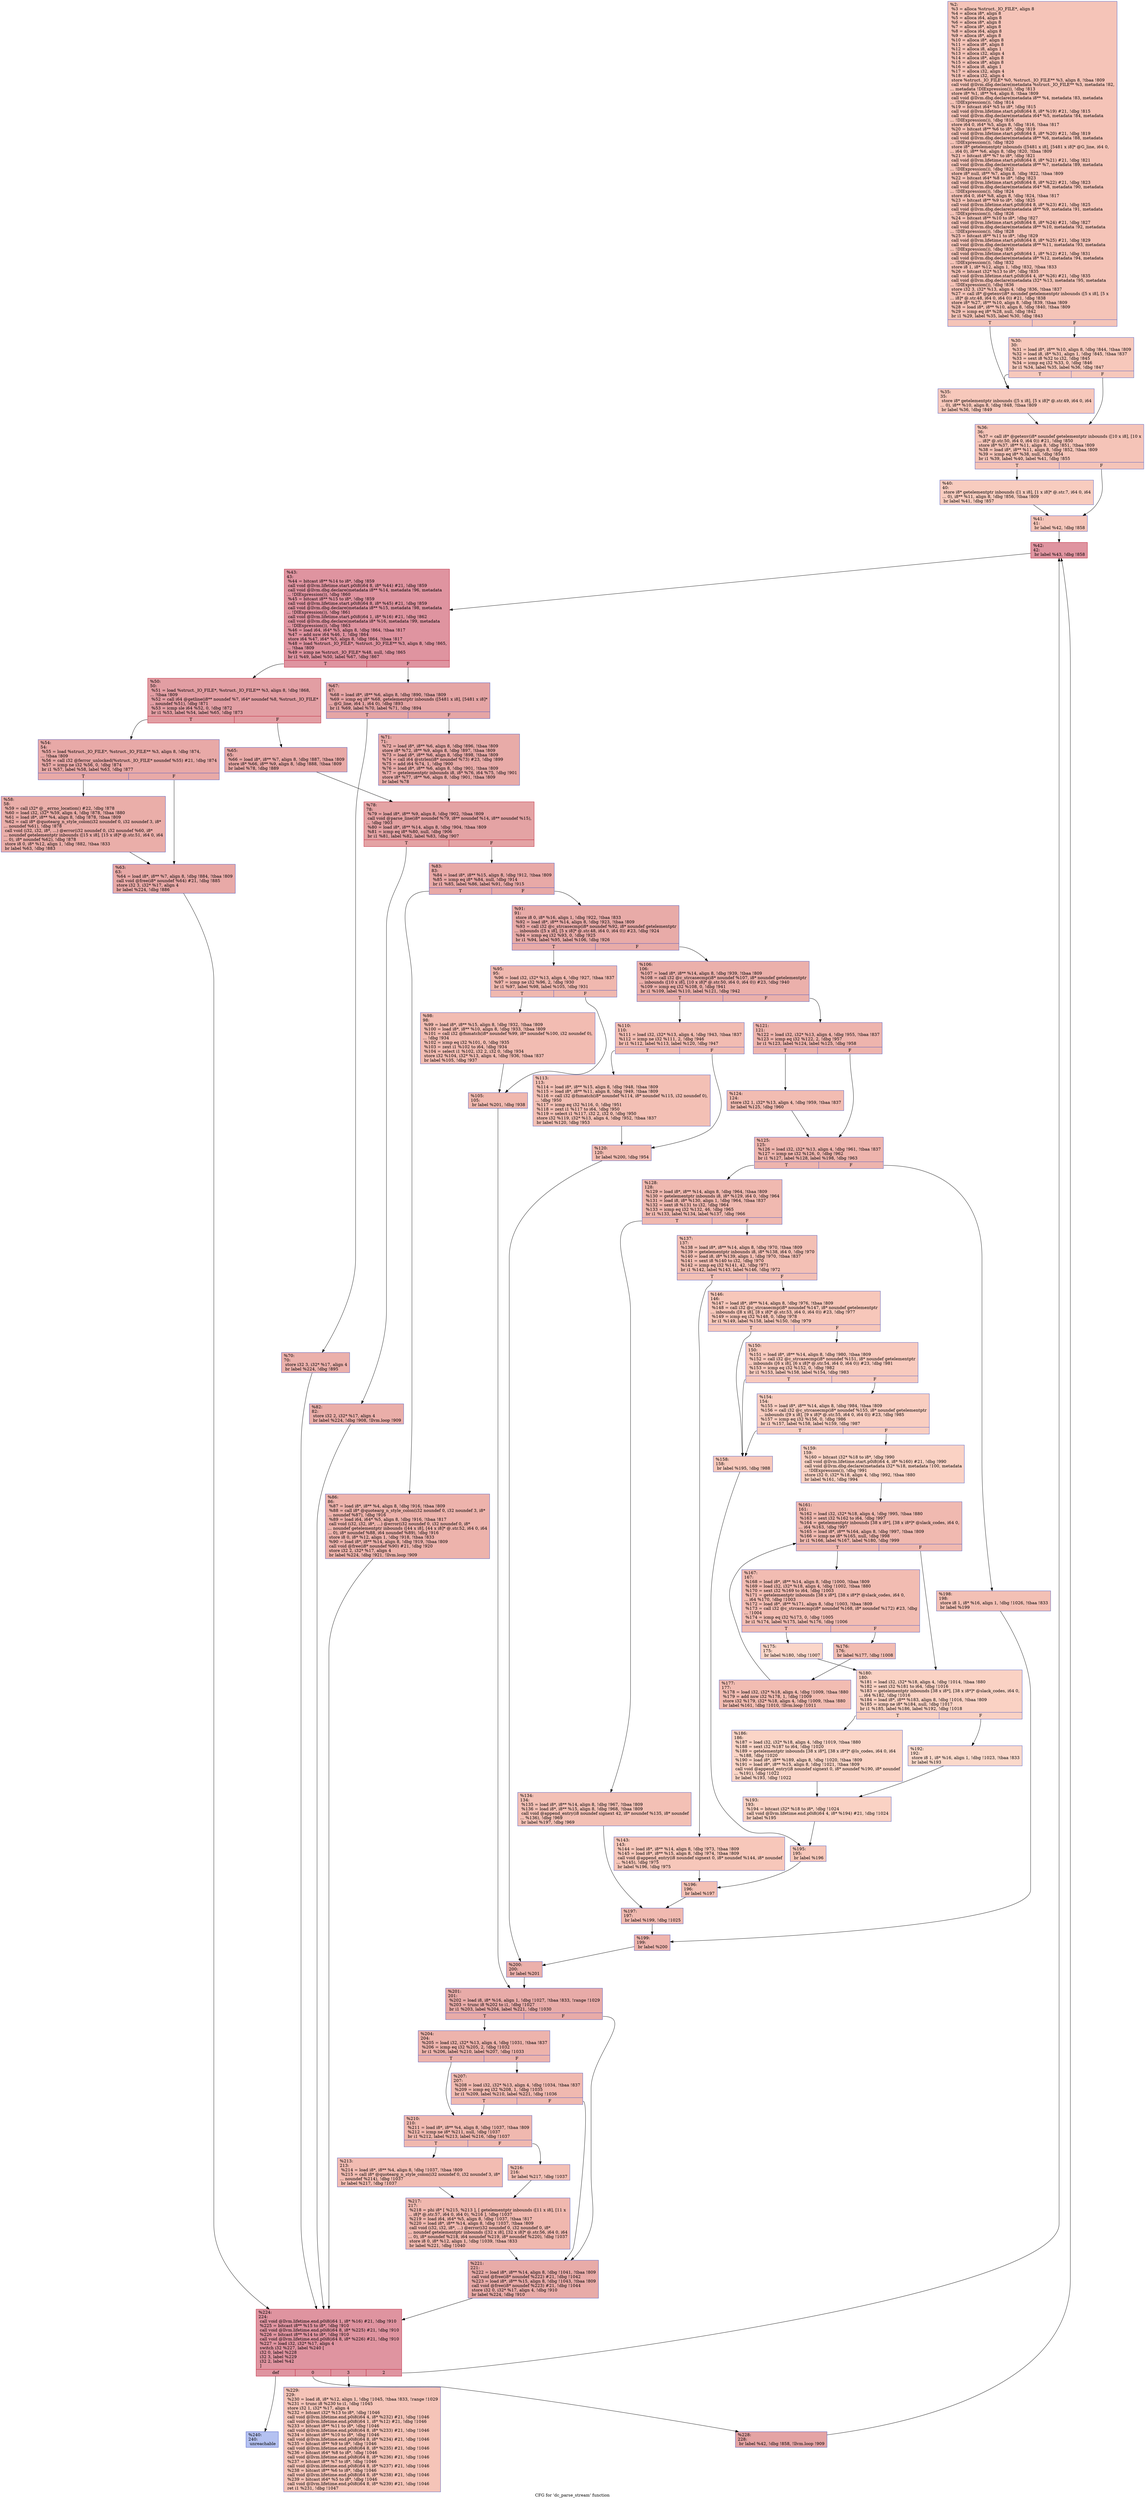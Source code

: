 digraph "CFG for 'dc_parse_stream' function" {
	label="CFG for 'dc_parse_stream' function";

	Node0x235ed50 [shape=record,color="#3d50c3ff", style=filled, fillcolor="#e97a5f70",label="{%2:\l  %3 = alloca %struct._IO_FILE*, align 8\l  %4 = alloca i8*, align 8\l  %5 = alloca i64, align 8\l  %6 = alloca i8*, align 8\l  %7 = alloca i8*, align 8\l  %8 = alloca i64, align 8\l  %9 = alloca i8*, align 8\l  %10 = alloca i8*, align 8\l  %11 = alloca i8*, align 8\l  %12 = alloca i8, align 1\l  %13 = alloca i32, align 4\l  %14 = alloca i8*, align 8\l  %15 = alloca i8*, align 8\l  %16 = alloca i8, align 1\l  %17 = alloca i32, align 4\l  %18 = alloca i32, align 4\l  store %struct._IO_FILE* %0, %struct._IO_FILE** %3, align 8, !tbaa !809\l  call void @llvm.dbg.declare(metadata %struct._IO_FILE** %3, metadata !82,\l... metadata !DIExpression()), !dbg !813\l  store i8* %1, i8** %4, align 8, !tbaa !809\l  call void @llvm.dbg.declare(metadata i8** %4, metadata !83, metadata\l... !DIExpression()), !dbg !814\l  %19 = bitcast i64* %5 to i8*, !dbg !815\l  call void @llvm.lifetime.start.p0i8(i64 8, i8* %19) #21, !dbg !815\l  call void @llvm.dbg.declare(metadata i64* %5, metadata !84, metadata\l... !DIExpression()), !dbg !816\l  store i64 0, i64* %5, align 8, !dbg !816, !tbaa !817\l  %20 = bitcast i8** %6 to i8*, !dbg !819\l  call void @llvm.lifetime.start.p0i8(i64 8, i8* %20) #21, !dbg !819\l  call void @llvm.dbg.declare(metadata i8** %6, metadata !88, metadata\l... !DIExpression()), !dbg !820\l  store i8* getelementptr inbounds ([5481 x i8], [5481 x i8]* @G_line, i64 0,\l... i64 0), i8** %6, align 8, !dbg !820, !tbaa !809\l  %21 = bitcast i8** %7 to i8*, !dbg !821\l  call void @llvm.lifetime.start.p0i8(i64 8, i8* %21) #21, !dbg !821\l  call void @llvm.dbg.declare(metadata i8** %7, metadata !89, metadata\l... !DIExpression()), !dbg !822\l  store i8* null, i8** %7, align 8, !dbg !822, !tbaa !809\l  %22 = bitcast i64* %8 to i8*, !dbg !823\l  call void @llvm.lifetime.start.p0i8(i64 8, i8* %22) #21, !dbg !823\l  call void @llvm.dbg.declare(metadata i64* %8, metadata !90, metadata\l... !DIExpression()), !dbg !824\l  store i64 0, i64* %8, align 8, !dbg !824, !tbaa !817\l  %23 = bitcast i8** %9 to i8*, !dbg !825\l  call void @llvm.lifetime.start.p0i8(i64 8, i8* %23) #21, !dbg !825\l  call void @llvm.dbg.declare(metadata i8** %9, metadata !91, metadata\l... !DIExpression()), !dbg !826\l  %24 = bitcast i8** %10 to i8*, !dbg !827\l  call void @llvm.lifetime.start.p0i8(i64 8, i8* %24) #21, !dbg !827\l  call void @llvm.dbg.declare(metadata i8** %10, metadata !92, metadata\l... !DIExpression()), !dbg !828\l  %25 = bitcast i8** %11 to i8*, !dbg !829\l  call void @llvm.lifetime.start.p0i8(i64 8, i8* %25) #21, !dbg !829\l  call void @llvm.dbg.declare(metadata i8** %11, metadata !93, metadata\l... !DIExpression()), !dbg !830\l  call void @llvm.lifetime.start.p0i8(i64 1, i8* %12) #21, !dbg !831\l  call void @llvm.dbg.declare(metadata i8* %12, metadata !94, metadata\l... !DIExpression()), !dbg !832\l  store i8 1, i8* %12, align 1, !dbg !832, !tbaa !833\l  %26 = bitcast i32* %13 to i8*, !dbg !835\l  call void @llvm.lifetime.start.p0i8(i64 4, i8* %26) #21, !dbg !835\l  call void @llvm.dbg.declare(metadata i32* %13, metadata !95, metadata\l... !DIExpression()), !dbg !836\l  store i32 3, i32* %13, align 4, !dbg !836, !tbaa !837\l  %27 = call i8* @getenv(i8* noundef getelementptr inbounds ([5 x i8], [5 x\l... i8]* @.str.48, i64 0, i64 0)) #21, !dbg !838\l  store i8* %27, i8** %10, align 8, !dbg !839, !tbaa !809\l  %28 = load i8*, i8** %10, align 8, !dbg !840, !tbaa !809\l  %29 = icmp eq i8* %28, null, !dbg !842\l  br i1 %29, label %35, label %30, !dbg !843\l|{<s0>T|<s1>F}}"];
	Node0x235ed50:s0 -> Node0x2360520;
	Node0x235ed50:s1 -> Node0x233c850;
	Node0x233c850 [shape=record,color="#3d50c3ff", style=filled, fillcolor="#ed836670",label="{%30:\l30:                                               \l  %31 = load i8*, i8** %10, align 8, !dbg !844, !tbaa !809\l  %32 = load i8, i8* %31, align 1, !dbg !845, !tbaa !837\l  %33 = sext i8 %32 to i32, !dbg !845\l  %34 = icmp eq i32 %33, 0, !dbg !846\l  br i1 %34, label %35, label %36, !dbg !847\l|{<s0>T|<s1>F}}"];
	Node0x233c850:s0 -> Node0x2360520;
	Node0x233c850:s1 -> Node0x2360570;
	Node0x2360520 [shape=record,color="#3d50c3ff", style=filled, fillcolor="#ed836670",label="{%35:\l35:                                               \l  store i8* getelementptr inbounds ([5 x i8], [5 x i8]* @.str.49, i64 0, i64\l... 0), i8** %10, align 8, !dbg !848, !tbaa !809\l  br label %36, !dbg !849\l}"];
	Node0x2360520 -> Node0x2360570;
	Node0x2360570 [shape=record,color="#3d50c3ff", style=filled, fillcolor="#e97a5f70",label="{%36:\l36:                                               \l  %37 = call i8* @getenv(i8* noundef getelementptr inbounds ([10 x i8], [10 x\l... i8]* @.str.50, i64 0, i64 0)) #21, !dbg !850\l  store i8* %37, i8** %11, align 8, !dbg !851, !tbaa !809\l  %38 = load i8*, i8** %11, align 8, !dbg !852, !tbaa !809\l  %39 = icmp eq i8* %38, null, !dbg !854\l  br i1 %39, label %40, label %41, !dbg !855\l|{<s0>T|<s1>F}}"];
	Node0x2360570:s0 -> Node0x23605c0;
	Node0x2360570:s1 -> Node0x2360610;
	Node0x23605c0 [shape=record,color="#3d50c3ff", style=filled, fillcolor="#f08b6e70",label="{%40:\l40:                                               \l  store i8* getelementptr inbounds ([1 x i8], [1 x i8]* @.str.7, i64 0, i64\l... 0), i8** %11, align 8, !dbg !856, !tbaa !809\l  br label %41, !dbg !857\l}"];
	Node0x23605c0 -> Node0x2360610;
	Node0x2360610 [shape=record,color="#3d50c3ff", style=filled, fillcolor="#e97a5f70",label="{%41:\l41:                                               \l  br label %42, !dbg !858\l}"];
	Node0x2360610 -> Node0x2360660;
	Node0x2360660 [shape=record,color="#b70d28ff", style=filled, fillcolor="#b70d2870",label="{%42:\l42:                                               \l  br label %43, !dbg !858\l}"];
	Node0x2360660 -> Node0x23606b0;
	Node0x23606b0 [shape=record,color="#b70d28ff", style=filled, fillcolor="#b70d2870",label="{%43:\l43:                                               \l  %44 = bitcast i8** %14 to i8*, !dbg !859\l  call void @llvm.lifetime.start.p0i8(i64 8, i8* %44) #21, !dbg !859\l  call void @llvm.dbg.declare(metadata i8** %14, metadata !96, metadata\l... !DIExpression()), !dbg !860\l  %45 = bitcast i8** %15 to i8*, !dbg !859\l  call void @llvm.lifetime.start.p0i8(i64 8, i8* %45) #21, !dbg !859\l  call void @llvm.dbg.declare(metadata i8** %15, metadata !98, metadata\l... !DIExpression()), !dbg !861\l  call void @llvm.lifetime.start.p0i8(i64 1, i8* %16) #21, !dbg !862\l  call void @llvm.dbg.declare(metadata i8* %16, metadata !99, metadata\l... !DIExpression()), !dbg !863\l  %46 = load i64, i64* %5, align 8, !dbg !864, !tbaa !817\l  %47 = add nsw i64 %46, 1, !dbg !864\l  store i64 %47, i64* %5, align 8, !dbg !864, !tbaa !817\l  %48 = load %struct._IO_FILE*, %struct._IO_FILE** %3, align 8, !dbg !865,\l... !tbaa !809\l  %49 = icmp ne %struct._IO_FILE* %48, null, !dbg !865\l  br i1 %49, label %50, label %67, !dbg !867\l|{<s0>T|<s1>F}}"];
	Node0x23606b0:s0 -> Node0x2360700;
	Node0x23606b0:s1 -> Node0x2360890;
	Node0x2360700 [shape=record,color="#b70d28ff", style=filled, fillcolor="#be242e70",label="{%50:\l50:                                               \l  %51 = load %struct._IO_FILE*, %struct._IO_FILE** %3, align 8, !dbg !868,\l... !tbaa !809\l  %52 = call i64 @getline(i8** noundef %7, i64* noundef %8, %struct._IO_FILE*\l... noundef %51), !dbg !871\l  %53 = icmp sle i64 %52, 0, !dbg !872\l  br i1 %53, label %54, label %65, !dbg !873\l|{<s0>T|<s1>F}}"];
	Node0x2360700:s0 -> Node0x2360750;
	Node0x2360700:s1 -> Node0x2360840;
	Node0x2360750 [shape=record,color="#3d50c3ff", style=filled, fillcolor="#ca3b3770",label="{%54:\l54:                                               \l  %55 = load %struct._IO_FILE*, %struct._IO_FILE** %3, align 8, !dbg !874,\l... !tbaa !809\l  %56 = call i32 @ferror_unlocked(%struct._IO_FILE* noundef %55) #21, !dbg !874\l  %57 = icmp ne i32 %56, 0, !dbg !874\l  br i1 %57, label %58, label %63, !dbg !877\l|{<s0>T|<s1>F}}"];
	Node0x2360750:s0 -> Node0x23607a0;
	Node0x2360750:s1 -> Node0x23607f0;
	Node0x23607a0 [shape=record,color="#3d50c3ff", style=filled, fillcolor="#d0473d70",label="{%58:\l58:                                               \l  %59 = call i32* @__errno_location() #22, !dbg !878\l  %60 = load i32, i32* %59, align 4, !dbg !878, !tbaa !880\l  %61 = load i8*, i8** %4, align 8, !dbg !878, !tbaa !809\l  %62 = call i8* @quotearg_n_style_colon(i32 noundef 0, i32 noundef 3, i8*\l... noundef %61), !dbg !878\l  call void (i32, i32, i8*, ...) @error(i32 noundef 0, i32 noundef %60, i8*\l... noundef getelementptr inbounds ([15 x i8], [15 x i8]* @.str.51, i64 0, i64\l... 0), i8* noundef %62), !dbg !878\l  store i8 0, i8* %12, align 1, !dbg !882, !tbaa !833\l  br label %63, !dbg !883\l}"];
	Node0x23607a0 -> Node0x23607f0;
	Node0x23607f0 [shape=record,color="#3d50c3ff", style=filled, fillcolor="#ca3b3770",label="{%63:\l63:                                               \l  %64 = load i8*, i8** %7, align 8, !dbg !884, !tbaa !809\l  call void @free(i8* noundef %64) #21, !dbg !885\l  store i32 3, i32* %17, align 4\l  br label %224, !dbg !886\l}"];
	Node0x23607f0 -> Node0x23667f0;
	Node0x2360840 [shape=record,color="#3d50c3ff", style=filled, fillcolor="#ca3b3770",label="{%65:\l65:                                               \l  %66 = load i8*, i8** %7, align 8, !dbg !887, !tbaa !809\l  store i8* %66, i8** %9, align 8, !dbg !888, !tbaa !809\l  br label %78, !dbg !889\l}"];
	Node0x2360840 -> Node0x2360980;
	Node0x2360890 [shape=record,color="#3d50c3ff", style=filled, fillcolor="#c5333470",label="{%67:\l67:                                               \l  %68 = load i8*, i8** %6, align 8, !dbg !890, !tbaa !809\l  %69 = icmp eq i8* %68, getelementptr inbounds ([5481 x i8], [5481 x i8]*\l... @G_line, i64 1, i64 0), !dbg !893\l  br i1 %69, label %70, label %71, !dbg !894\l|{<s0>T|<s1>F}}"];
	Node0x2360890:s0 -> Node0x23608e0;
	Node0x2360890:s1 -> Node0x2360930;
	Node0x23608e0 [shape=record,color="#3d50c3ff", style=filled, fillcolor="#d24b4070",label="{%70:\l70:                                               \l  store i32 3, i32* %17, align 4\l  br label %224, !dbg !895\l}"];
	Node0x23608e0 -> Node0x23667f0;
	Node0x2360930 [shape=record,color="#3d50c3ff", style=filled, fillcolor="#cc403a70",label="{%71:\l71:                                               \l  %72 = load i8*, i8** %6, align 8, !dbg !896, !tbaa !809\l  store i8* %72, i8** %9, align 8, !dbg !897, !tbaa !809\l  %73 = load i8*, i8** %6, align 8, !dbg !898, !tbaa !809\l  %74 = call i64 @strlen(i8* noundef %73) #23, !dbg !899\l  %75 = add i64 %74, 1, !dbg !900\l  %76 = load i8*, i8** %6, align 8, !dbg !901, !tbaa !809\l  %77 = getelementptr inbounds i8, i8* %76, i64 %75, !dbg !901\l  store i8* %77, i8** %6, align 8, !dbg !901, !tbaa !809\l  br label %78\l}"];
	Node0x2360930 -> Node0x2360980;
	Node0x2360980 [shape=record,color="#b70d28ff", style=filled, fillcolor="#c32e3170",label="{%78:\l78:                                               \l  %79 = load i8*, i8** %9, align 8, !dbg !902, !tbaa !809\l  call void @parse_line(i8* noundef %79, i8** noundef %14, i8** noundef %15),\l... !dbg !903\l  %80 = load i8*, i8** %14, align 8, !dbg !904, !tbaa !809\l  %81 = icmp eq i8* %80, null, !dbg !906\l  br i1 %81, label %82, label %83, !dbg !907\l|{<s0>T|<s1>F}}"];
	Node0x2360980:s0 -> Node0x23609d0;
	Node0x2360980:s1 -> Node0x2360a20;
	Node0x23609d0 [shape=record,color="#3d50c3ff", style=filled, fillcolor="#d0473d70",label="{%82:\l82:                                               \l  store i32 2, i32* %17, align 4\l  br label %224, !dbg !908, !llvm.loop !909\l}"];
	Node0x23609d0 -> Node0x23667f0;
	Node0x2360a20 [shape=record,color="#3d50c3ff", style=filled, fillcolor="#ca3b3770",label="{%83:\l83:                                               \l  %84 = load i8*, i8** %15, align 8, !dbg !912, !tbaa !809\l  %85 = icmp eq i8* %84, null, !dbg !914\l  br i1 %85, label %86, label %91, !dbg !915\l|{<s0>T|<s1>F}}"];
	Node0x2360a20:s0 -> Node0x2360a70;
	Node0x2360a20:s1 -> Node0x2360ac0;
	Node0x2360a70 [shape=record,color="#3d50c3ff", style=filled, fillcolor="#d6524470",label="{%86:\l86:                                               \l  %87 = load i8*, i8** %4, align 8, !dbg !916, !tbaa !809\l  %88 = call i8* @quotearg_n_style_colon(i32 noundef 0, i32 noundef 3, i8*\l... noundef %87), !dbg !916\l  %89 = load i64, i64* %5, align 8, !dbg !916, !tbaa !817\l  call void (i32, i32, i8*, ...) @error(i32 noundef 0, i32 noundef 0, i8*\l... noundef getelementptr inbounds ([44 x i8], [44 x i8]* @.str.52, i64 0, i64\l... 0), i8* noundef %88, i64 noundef %89), !dbg !916\l  store i8 0, i8* %12, align 1, !dbg !918, !tbaa !833\l  %90 = load i8*, i8** %14, align 8, !dbg !919, !tbaa !809\l  call void @free(i8* noundef %90) #21, !dbg !920\l  store i32 2, i32* %17, align 4\l  br label %224, !dbg !921, !llvm.loop !909\l}"];
	Node0x2360a70 -> Node0x23667f0;
	Node0x2360ac0 [shape=record,color="#3d50c3ff", style=filled, fillcolor="#cc403a70",label="{%91:\l91:                                               \l  store i8 0, i8* %16, align 1, !dbg !922, !tbaa !833\l  %92 = load i8*, i8** %14, align 8, !dbg !923, !tbaa !809\l  %93 = call i32 @c_strcasecmp(i8* noundef %92, i8* noundef getelementptr\l... inbounds ([5 x i8], [5 x i8]* @.str.48, i64 0, i64 0)) #23, !dbg !924\l  %94 = icmp eq i32 %93, 0, !dbg !925\l  br i1 %94, label %95, label %106, !dbg !926\l|{<s0>T|<s1>F}}"];
	Node0x2360ac0:s0 -> Node0x2360b10;
	Node0x2360ac0:s1 -> Node0x2360c00;
	Node0x2360b10 [shape=record,color="#3d50c3ff", style=filled, fillcolor="#dc5d4a70",label="{%95:\l95:                                               \l  %96 = load i32, i32* %13, align 4, !dbg !927, !tbaa !837\l  %97 = icmp ne i32 %96, 2, !dbg !930\l  br i1 %97, label %98, label %105, !dbg !931\l|{<s0>T|<s1>F}}"];
	Node0x2360b10:s0 -> Node0x2360b60;
	Node0x2360b10:s1 -> Node0x2360bb0;
	Node0x2360b60 [shape=record,color="#3d50c3ff", style=filled, fillcolor="#e1675170",label="{%98:\l98:                                               \l  %99 = load i8*, i8** %15, align 8, !dbg !932, !tbaa !809\l  %100 = load i8*, i8** %10, align 8, !dbg !933, !tbaa !809\l  %101 = call i32 @fnmatch(i8* noundef %99, i8* noundef %100, i32 noundef 0),\l... !dbg !934\l  %102 = icmp eq i32 %101, 0, !dbg !935\l  %103 = zext i1 %102 to i64, !dbg !934\l  %104 = select i1 %102, i32 2, i32 0, !dbg !934\l  store i32 %104, i32* %13, align 4, !dbg !936, !tbaa !837\l  br label %105, !dbg !937\l}"];
	Node0x2360b60 -> Node0x2360bb0;
	Node0x2360bb0 [shape=record,color="#3d50c3ff", style=filled, fillcolor="#dc5d4a70",label="{%105:\l105:                                              \l  br label %201, !dbg !938\l}"];
	Node0x2360bb0 -> Node0x230ea50;
	Node0x2360c00 [shape=record,color="#3d50c3ff", style=filled, fillcolor="#d24b4070",label="{%106:\l106:                                              \l  %107 = load i8*, i8** %14, align 8, !dbg !939, !tbaa !809\l  %108 = call i32 @c_strcasecmp(i8* noundef %107, i8* noundef getelementptr\l... inbounds ([10 x i8], [10 x i8]* @.str.50, i64 0, i64 0)) #23, !dbg !940\l  %109 = icmp eq i32 %108, 0, !dbg !941\l  br i1 %109, label %110, label %121, !dbg !942\l|{<s0>T|<s1>F}}"];
	Node0x2360c00:s0 -> Node0x2360c50;
	Node0x2360c00:s1 -> Node0x2360d40;
	Node0x2360c50 [shape=record,color="#3d50c3ff", style=filled, fillcolor="#e1675170",label="{%110:\l110:                                              \l  %111 = load i32, i32* %13, align 4, !dbg !943, !tbaa !837\l  %112 = icmp ne i32 %111, 2, !dbg !946\l  br i1 %112, label %113, label %120, !dbg !947\l|{<s0>T|<s1>F}}"];
	Node0x2360c50:s0 -> Node0x2360ca0;
	Node0x2360c50:s1 -> Node0x2360cf0;
	Node0x2360ca0 [shape=record,color="#3d50c3ff", style=filled, fillcolor="#e5705870",label="{%113:\l113:                                              \l  %114 = load i8*, i8** %15, align 8, !dbg !948, !tbaa !809\l  %115 = load i8*, i8** %11, align 8, !dbg !949, !tbaa !809\l  %116 = call i32 @fnmatch(i8* noundef %114, i8* noundef %115, i32 noundef 0),\l... !dbg !950\l  %117 = icmp eq i32 %116, 0, !dbg !951\l  %118 = zext i1 %117 to i64, !dbg !950\l  %119 = select i1 %117, i32 2, i32 0, !dbg !950\l  store i32 %119, i32* %13, align 4, !dbg !952, !tbaa !837\l  br label %120, !dbg !953\l}"];
	Node0x2360ca0 -> Node0x2360cf0;
	Node0x2360cf0 [shape=record,color="#3d50c3ff", style=filled, fillcolor="#e1675170",label="{%120:\l120:                                              \l  br label %200, !dbg !954\l}"];
	Node0x2360cf0 -> Node0x2361560;
	Node0x2360d40 [shape=record,color="#3d50c3ff", style=filled, fillcolor="#d8564670",label="{%121:\l121:                                              \l  %122 = load i32, i32* %13, align 4, !dbg !955, !tbaa !837\l  %123 = icmp eq i32 %122, 2, !dbg !957\l  br i1 %123, label %124, label %125, !dbg !958\l|{<s0>T|<s1>F}}"];
	Node0x2360d40:s0 -> Node0x2360d90;
	Node0x2360d40:s1 -> Node0x2360de0;
	Node0x2360d90 [shape=record,color="#3d50c3ff", style=filled, fillcolor="#e1675170",label="{%124:\l124:                                              \l  store i32 1, i32* %13, align 4, !dbg !959, !tbaa !837\l  br label %125, !dbg !960\l}"];
	Node0x2360d90 -> Node0x2360de0;
	Node0x2360de0 [shape=record,color="#3d50c3ff", style=filled, fillcolor="#d8564670",label="{%125:\l125:                                              \l  %126 = load i32, i32* %13, align 4, !dbg !961, !tbaa !837\l  %127 = icmp ne i32 %126, 0, !dbg !962\l  br i1 %127, label %128, label %198, !dbg !963\l|{<s0>T|<s1>F}}"];
	Node0x2360de0:s0 -> Node0x2360e30;
	Node0x2360de0:s1 -> Node0x23614c0;
	Node0x2360e30 [shape=record,color="#3d50c3ff", style=filled, fillcolor="#de614d70",label="{%128:\l128:                                              \l  %129 = load i8*, i8** %14, align 8, !dbg !964, !tbaa !809\l  %130 = getelementptr inbounds i8, i8* %129, i64 0, !dbg !964\l  %131 = load i8, i8* %130, align 1, !dbg !964, !tbaa !837\l  %132 = sext i8 %131 to i32, !dbg !964\l  %133 = icmp eq i32 %132, 46, !dbg !965\l  br i1 %133, label %134, label %137, !dbg !966\l|{<s0>T|<s1>F}}"];
	Node0x2360e30:s0 -> Node0x2360e80;
	Node0x2360e30:s1 -> Node0x2360ed0;
	Node0x2360e80 [shape=record,color="#3d50c3ff", style=filled, fillcolor="#e5705870",label="{%134:\l134:                                              \l  %135 = load i8*, i8** %14, align 8, !dbg !967, !tbaa !809\l  %136 = load i8*, i8** %15, align 8, !dbg !968, !tbaa !809\l  call void @append_entry(i8 noundef signext 42, i8* noundef %135, i8* noundef\l... %136), !dbg !969\l  br label %197, !dbg !969\l}"];
	Node0x2360e80 -> Node0x2361470;
	Node0x2360ed0 [shape=record,color="#3d50c3ff", style=filled, fillcolor="#e5705870",label="{%137:\l137:                                              \l  %138 = load i8*, i8** %14, align 8, !dbg !970, !tbaa !809\l  %139 = getelementptr inbounds i8, i8* %138, i64 0, !dbg !970\l  %140 = load i8, i8* %139, align 1, !dbg !970, !tbaa !837\l  %141 = sext i8 %140 to i32, !dbg !970\l  %142 = icmp eq i32 %141, 42, !dbg !971\l  br i1 %142, label %143, label %146, !dbg !972\l|{<s0>T|<s1>F}}"];
	Node0x2360ed0:s0 -> Node0x2360f20;
	Node0x2360ed0:s1 -> Node0x2360f70;
	Node0x2360f20 [shape=record,color="#3d50c3ff", style=filled, fillcolor="#ec7f6370",label="{%143:\l143:                                              \l  %144 = load i8*, i8** %14, align 8, !dbg !973, !tbaa !809\l  %145 = load i8*, i8** %15, align 8, !dbg !974, !tbaa !809\l  call void @append_entry(i8 noundef signext 0, i8* noundef %144, i8* noundef\l... %145), !dbg !975\l  br label %196, !dbg !975\l}"];
	Node0x2360f20 -> Node0x2361420;
	Node0x2360f70 [shape=record,color="#3d50c3ff", style=filled, fillcolor="#ec7f6370",label="{%146:\l146:                                              \l  %147 = load i8*, i8** %14, align 8, !dbg !976, !tbaa !809\l  %148 = call i32 @c_strcasecmp(i8* noundef %147, i8* noundef getelementptr\l... inbounds ([8 x i8], [8 x i8]* @.str.53, i64 0, i64 0)) #23, !dbg !977\l  %149 = icmp eq i32 %148, 0, !dbg !978\l  br i1 %149, label %158, label %150, !dbg !979\l|{<s0>T|<s1>F}}"];
	Node0x2360f70:s0 -> Node0x2361060;
	Node0x2360f70:s1 -> Node0x2360fc0;
	Node0x2360fc0 [shape=record,color="#3d50c3ff", style=filled, fillcolor="#ef886b70",label="{%150:\l150:                                              \l  %151 = load i8*, i8** %14, align 8, !dbg !980, !tbaa !809\l  %152 = call i32 @c_strcasecmp(i8* noundef %151, i8* noundef getelementptr\l... inbounds ([6 x i8], [6 x i8]* @.str.54, i64 0, i64 0)) #23, !dbg !981\l  %153 = icmp eq i32 %152, 0, !dbg !982\l  br i1 %153, label %158, label %154, !dbg !983\l|{<s0>T|<s1>F}}"];
	Node0x2360fc0:s0 -> Node0x2361060;
	Node0x2360fc0:s1 -> Node0x2361010;
	Node0x2361010 [shape=record,color="#3d50c3ff", style=filled, fillcolor="#f2907270",label="{%154:\l154:                                              \l  %155 = load i8*, i8** %14, align 8, !dbg !984, !tbaa !809\l  %156 = call i32 @c_strcasecmp(i8* noundef %155, i8* noundef getelementptr\l... inbounds ([9 x i8], [9 x i8]* @.str.55, i64 0, i64 0)) #23, !dbg !985\l  %157 = icmp eq i32 %156, 0, !dbg !986\l  br i1 %157, label %158, label %159, !dbg !987\l|{<s0>T|<s1>F}}"];
	Node0x2361010:s0 -> Node0x2361060;
	Node0x2361010:s1 -> Node0x23610b0;
	Node0x2361060 [shape=record,color="#3d50c3ff", style=filled, fillcolor="#ed836670",label="{%158:\l158:                                              \l  br label %195, !dbg !988\l}"];
	Node0x2361060 -> Node0x23613d0;
	Node0x23610b0 [shape=record,color="#3d50c3ff", style=filled, fillcolor="#f4987a70",label="{%159:\l159:                                              \l  %160 = bitcast i32* %18 to i8*, !dbg !990\l  call void @llvm.lifetime.start.p0i8(i64 4, i8* %160) #21, !dbg !990\l  call void @llvm.dbg.declare(metadata i32* %18, metadata !100, metadata\l... !DIExpression()), !dbg !991\l  store i32 0, i32* %18, align 4, !dbg !992, !tbaa !880\l  br label %161, !dbg !994\l}"];
	Node0x23610b0 -> Node0x2361100;
	Node0x2361100 [shape=record,color="#3d50c3ff", style=filled, fillcolor="#de614d70",label="{%161:\l161:                                              \l  %162 = load i32, i32* %18, align 4, !dbg !995, !tbaa !880\l  %163 = sext i32 %162 to i64, !dbg !997\l  %164 = getelementptr inbounds [38 x i8*], [38 x i8*]* @slack_codes, i64 0,\l... i64 %163, !dbg !997\l  %165 = load i8*, i8** %164, align 8, !dbg !997, !tbaa !809\l  %166 = icmp ne i8* %165, null, !dbg !998\l  br i1 %166, label %167, label %180, !dbg !999\l|{<s0>T|<s1>F}}"];
	Node0x2361100:s0 -> Node0x2361150;
	Node0x2361100:s1 -> Node0x2361290;
	Node0x2361150 [shape=record,color="#3d50c3ff", style=filled, fillcolor="#e1675170",label="{%167:\l167:                                              \l  %168 = load i8*, i8** %14, align 8, !dbg !1000, !tbaa !809\l  %169 = load i32, i32* %18, align 4, !dbg !1002, !tbaa !880\l  %170 = sext i32 %169 to i64, !dbg !1003\l  %171 = getelementptr inbounds [38 x i8*], [38 x i8*]* @slack_codes, i64 0,\l... i64 %170, !dbg !1003\l  %172 = load i8*, i8** %171, align 8, !dbg !1003, !tbaa !809\l  %173 = call i32 @c_strcasecmp(i8* noundef %168, i8* noundef %172) #23, !dbg\l... !1004\l  %174 = icmp eq i32 %173, 0, !dbg !1005\l  br i1 %174, label %175, label %176, !dbg !1006\l|{<s0>T|<s1>F}}"];
	Node0x2361150:s0 -> Node0x23611a0;
	Node0x2361150:s1 -> Node0x23611f0;
	Node0x23611a0 [shape=record,color="#3d50c3ff", style=filled, fillcolor="#f6a38570",label="{%175:\l175:                                              \l  br label %180, !dbg !1007\l}"];
	Node0x23611a0 -> Node0x2361290;
	Node0x23611f0 [shape=record,color="#3d50c3ff", style=filled, fillcolor="#e1675170",label="{%176:\l176:                                              \l  br label %177, !dbg !1008\l}"];
	Node0x23611f0 -> Node0x2361240;
	Node0x2361240 [shape=record,color="#3d50c3ff", style=filled, fillcolor="#e1675170",label="{%177:\l177:                                              \l  %178 = load i32, i32* %18, align 4, !dbg !1009, !tbaa !880\l  %179 = add nsw i32 %178, 1, !dbg !1009\l  store i32 %179, i32* %18, align 4, !dbg !1009, !tbaa !880\l  br label %161, !dbg !1010, !llvm.loop !1011\l}"];
	Node0x2361240 -> Node0x2361100;
	Node0x2361290 [shape=record,color="#3d50c3ff", style=filled, fillcolor="#f4987a70",label="{%180:\l180:                                              \l  %181 = load i32, i32* %18, align 4, !dbg !1014, !tbaa !880\l  %182 = sext i32 %181 to i64, !dbg !1016\l  %183 = getelementptr inbounds [38 x i8*], [38 x i8*]* @slack_codes, i64 0,\l... i64 %182, !dbg !1016\l  %184 = load i8*, i8** %183, align 8, !dbg !1016, !tbaa !809\l  %185 = icmp ne i8* %184, null, !dbg !1017\l  br i1 %185, label %186, label %192, !dbg !1018\l|{<s0>T|<s1>F}}"];
	Node0x2361290:s0 -> Node0x23612e0;
	Node0x2361290:s1 -> Node0x2361330;
	Node0x23612e0 [shape=record,color="#3d50c3ff", style=filled, fillcolor="#f5a08170",label="{%186:\l186:                                              \l  %187 = load i32, i32* %18, align 4, !dbg !1019, !tbaa !880\l  %188 = sext i32 %187 to i64, !dbg !1020\l  %189 = getelementptr inbounds [38 x i8*], [38 x i8*]* @ls_codes, i64 0, i64\l... %188, !dbg !1020\l  %190 = load i8*, i8** %189, align 8, !dbg !1020, !tbaa !809\l  %191 = load i8*, i8** %15, align 8, !dbg !1021, !tbaa !809\l  call void @append_entry(i8 noundef signext 0, i8* noundef %190, i8* noundef\l... %191), !dbg !1022\l  br label %193, !dbg !1022\l}"];
	Node0x23612e0 -> Node0x2361380;
	Node0x2361330 [shape=record,color="#3d50c3ff", style=filled, fillcolor="#f7a88970",label="{%192:\l192:                                              \l  store i8 1, i8* %16, align 1, !dbg !1023, !tbaa !833\l  br label %193\l}"];
	Node0x2361330 -> Node0x2361380;
	Node0x2361380 [shape=record,color="#3d50c3ff", style=filled, fillcolor="#f4987a70",label="{%193:\l193:                                              \l  %194 = bitcast i32* %18 to i8*, !dbg !1024\l  call void @llvm.lifetime.end.p0i8(i64 4, i8* %194) #21, !dbg !1024\l  br label %195\l}"];
	Node0x2361380 -> Node0x23613d0;
	Node0x23613d0 [shape=record,color="#3d50c3ff", style=filled, fillcolor="#ec7f6370",label="{%195:\l195:                                              \l  br label %196\l}"];
	Node0x23613d0 -> Node0x2361420;
	Node0x2361420 [shape=record,color="#3d50c3ff", style=filled, fillcolor="#e5705870",label="{%196:\l196:                                              \l  br label %197\l}"];
	Node0x2361420 -> Node0x2361470;
	Node0x2361470 [shape=record,color="#3d50c3ff", style=filled, fillcolor="#de614d70",label="{%197:\l197:                                              \l  br label %199, !dbg !1025\l}"];
	Node0x2361470 -> Node0x2361510;
	Node0x23614c0 [shape=record,color="#3d50c3ff", style=filled, fillcolor="#e5705870",label="{%198:\l198:                                              \l  store i8 1, i8* %16, align 1, !dbg !1026, !tbaa !833\l  br label %199\l}"];
	Node0x23614c0 -> Node0x2361510;
	Node0x2361510 [shape=record,color="#3d50c3ff", style=filled, fillcolor="#d8564670",label="{%199:\l199:                                              \l  br label %200\l}"];
	Node0x2361510 -> Node0x2361560;
	Node0x2361560 [shape=record,color="#3d50c3ff", style=filled, fillcolor="#d24b4070",label="{%200:\l200:                                              \l  br label %201\l}"];
	Node0x2361560 -> Node0x230ea50;
	Node0x230ea50 [shape=record,color="#3d50c3ff", style=filled, fillcolor="#cc403a70",label="{%201:\l201:                                              \l  %202 = load i8, i8* %16, align 1, !dbg !1027, !tbaa !833, !range !1029\l  %203 = trunc i8 %202 to i1, !dbg !1027\l  br i1 %203, label %204, label %221, !dbg !1030\l|{<s0>T|<s1>F}}"];
	Node0x230ea50:s0 -> Node0x23665c0;
	Node0x230ea50:s1 -> Node0x23667a0;
	Node0x23665c0 [shape=record,color="#3d50c3ff", style=filled, fillcolor="#d6524470",label="{%204:\l204:                                              \l  %205 = load i32, i32* %13, align 4, !dbg !1031, !tbaa !837\l  %206 = icmp eq i32 %205, 2, !dbg !1032\l  br i1 %206, label %210, label %207, !dbg !1033\l|{<s0>T|<s1>F}}"];
	Node0x23665c0:s0 -> Node0x2366660;
	Node0x23665c0:s1 -> Node0x2366610;
	Node0x2366610 [shape=record,color="#3d50c3ff", style=filled, fillcolor="#de614d70",label="{%207:\l207:                                              \l  %208 = load i32, i32* %13, align 4, !dbg !1034, !tbaa !837\l  %209 = icmp eq i32 %208, 1, !dbg !1035\l  br i1 %209, label %210, label %221, !dbg !1036\l|{<s0>T|<s1>F}}"];
	Node0x2366610:s0 -> Node0x2366660;
	Node0x2366610:s1 -> Node0x23667a0;
	Node0x2366660 [shape=record,color="#3d50c3ff", style=filled, fillcolor="#dc5d4a70",label="{%210:\l210:                                              \l  %211 = load i8*, i8** %4, align 8, !dbg !1037, !tbaa !809\l  %212 = icmp ne i8* %211, null, !dbg !1037\l  br i1 %212, label %213, label %216, !dbg !1037\l|{<s0>T|<s1>F}}"];
	Node0x2366660:s0 -> Node0x23666b0;
	Node0x2366660:s1 -> Node0x2366700;
	Node0x23666b0 [shape=record,color="#3d50c3ff", style=filled, fillcolor="#e1675170",label="{%213:\l213:                                              \l  %214 = load i8*, i8** %4, align 8, !dbg !1037, !tbaa !809\l  %215 = call i8* @quotearg_n_style_colon(i32 noundef 0, i32 noundef 3, i8*\l... noundef %214), !dbg !1037\l  br label %217, !dbg !1037\l}"];
	Node0x23666b0 -> Node0x2366750;
	Node0x2366700 [shape=record,color="#3d50c3ff", style=filled, fillcolor="#e5705870",label="{%216:\l216:                                              \l  br label %217, !dbg !1037\l}"];
	Node0x2366700 -> Node0x2366750;
	Node0x2366750 [shape=record,color="#3d50c3ff", style=filled, fillcolor="#dc5d4a70",label="{%217:\l217:                                              \l  %218 = phi i8* [ %215, %213 ], [ getelementptr inbounds ([11 x i8], [11 x\l... i8]* @.str.57, i64 0, i64 0), %216 ], !dbg !1037\l  %219 = load i64, i64* %5, align 8, !dbg !1037, !tbaa !817\l  %220 = load i8*, i8** %14, align 8, !dbg !1037, !tbaa !809\l  call void (i32, i32, i8*, ...) @error(i32 noundef 0, i32 noundef 0, i8*\l... noundef getelementptr inbounds ([32 x i8], [32 x i8]* @.str.56, i64 0, i64\l... 0), i8* noundef %218, i64 noundef %219, i8* noundef %220), !dbg !1037\l  store i8 0, i8* %12, align 1, !dbg !1039, !tbaa !833\l  br label %221, !dbg !1040\l}"];
	Node0x2366750 -> Node0x23667a0;
	Node0x23667a0 [shape=record,color="#3d50c3ff", style=filled, fillcolor="#cc403a70",label="{%221:\l221:                                              \l  %222 = load i8*, i8** %14, align 8, !dbg !1041, !tbaa !809\l  call void @free(i8* noundef %222) #21, !dbg !1042\l  %223 = load i8*, i8** %15, align 8, !dbg !1043, !tbaa !809\l  call void @free(i8* noundef %223) #21, !dbg !1044\l  store i32 0, i32* %17, align 4, !dbg !910\l  br label %224, !dbg !910\l}"];
	Node0x23667a0 -> Node0x23667f0;
	Node0x23667f0 [shape=record,color="#b70d28ff", style=filled, fillcolor="#b70d2870",label="{%224:\l224:                                              \l  call void @llvm.lifetime.end.p0i8(i64 1, i8* %16) #21, !dbg !910\l  %225 = bitcast i8** %15 to i8*, !dbg !910\l  call void @llvm.lifetime.end.p0i8(i64 8, i8* %225) #21, !dbg !910\l  %226 = bitcast i8** %14 to i8*, !dbg !910\l  call void @llvm.lifetime.end.p0i8(i64 8, i8* %226) #21, !dbg !910\l  %227 = load i32, i32* %17, align 4\l  switch i32 %227, label %240 [\l    i32 0, label %228\l    i32 3, label %229\l    i32 2, label %42\l  ]\l|{<s0>def|<s1>0|<s2>3|<s3>2}}"];
	Node0x23667f0:s0 -> Node0x23668e0;
	Node0x23667f0:s1 -> Node0x2366840;
	Node0x23667f0:s2 -> Node0x2366890;
	Node0x23667f0:s3 -> Node0x2360660;
	Node0x2366840 [shape=record,color="#3d50c3ff", style=filled, fillcolor="#c32e3170",label="{%228:\l228:                                              \l  br label %42, !dbg !858, !llvm.loop !909\l}"];
	Node0x2366840 -> Node0x2360660;
	Node0x2366890 [shape=record,color="#3d50c3ff", style=filled, fillcolor="#e97a5f70",label="{%229:\l229:                                              \l  %230 = load i8, i8* %12, align 1, !dbg !1045, !tbaa !833, !range !1029\l  %231 = trunc i8 %230 to i1, !dbg !1045\l  store i32 1, i32* %17, align 4\l  %232 = bitcast i32* %13 to i8*, !dbg !1046\l  call void @llvm.lifetime.end.p0i8(i64 4, i8* %232) #21, !dbg !1046\l  call void @llvm.lifetime.end.p0i8(i64 1, i8* %12) #21, !dbg !1046\l  %233 = bitcast i8** %11 to i8*, !dbg !1046\l  call void @llvm.lifetime.end.p0i8(i64 8, i8* %233) #21, !dbg !1046\l  %234 = bitcast i8** %10 to i8*, !dbg !1046\l  call void @llvm.lifetime.end.p0i8(i64 8, i8* %234) #21, !dbg !1046\l  %235 = bitcast i8** %9 to i8*, !dbg !1046\l  call void @llvm.lifetime.end.p0i8(i64 8, i8* %235) #21, !dbg !1046\l  %236 = bitcast i64* %8 to i8*, !dbg !1046\l  call void @llvm.lifetime.end.p0i8(i64 8, i8* %236) #21, !dbg !1046\l  %237 = bitcast i8** %7 to i8*, !dbg !1046\l  call void @llvm.lifetime.end.p0i8(i64 8, i8* %237) #21, !dbg !1046\l  %238 = bitcast i8** %6 to i8*, !dbg !1046\l  call void @llvm.lifetime.end.p0i8(i64 8, i8* %238) #21, !dbg !1046\l  %239 = bitcast i64* %5 to i8*, !dbg !1046\l  call void @llvm.lifetime.end.p0i8(i64 8, i8* %239) #21, !dbg !1046\l  ret i1 %231, !dbg !1047\l}"];
	Node0x23668e0 [shape=record,color="#3d50c3ff", style=filled, fillcolor="#5572df70",label="{%240:\l240:                                              \l  unreachable\l}"];
}
